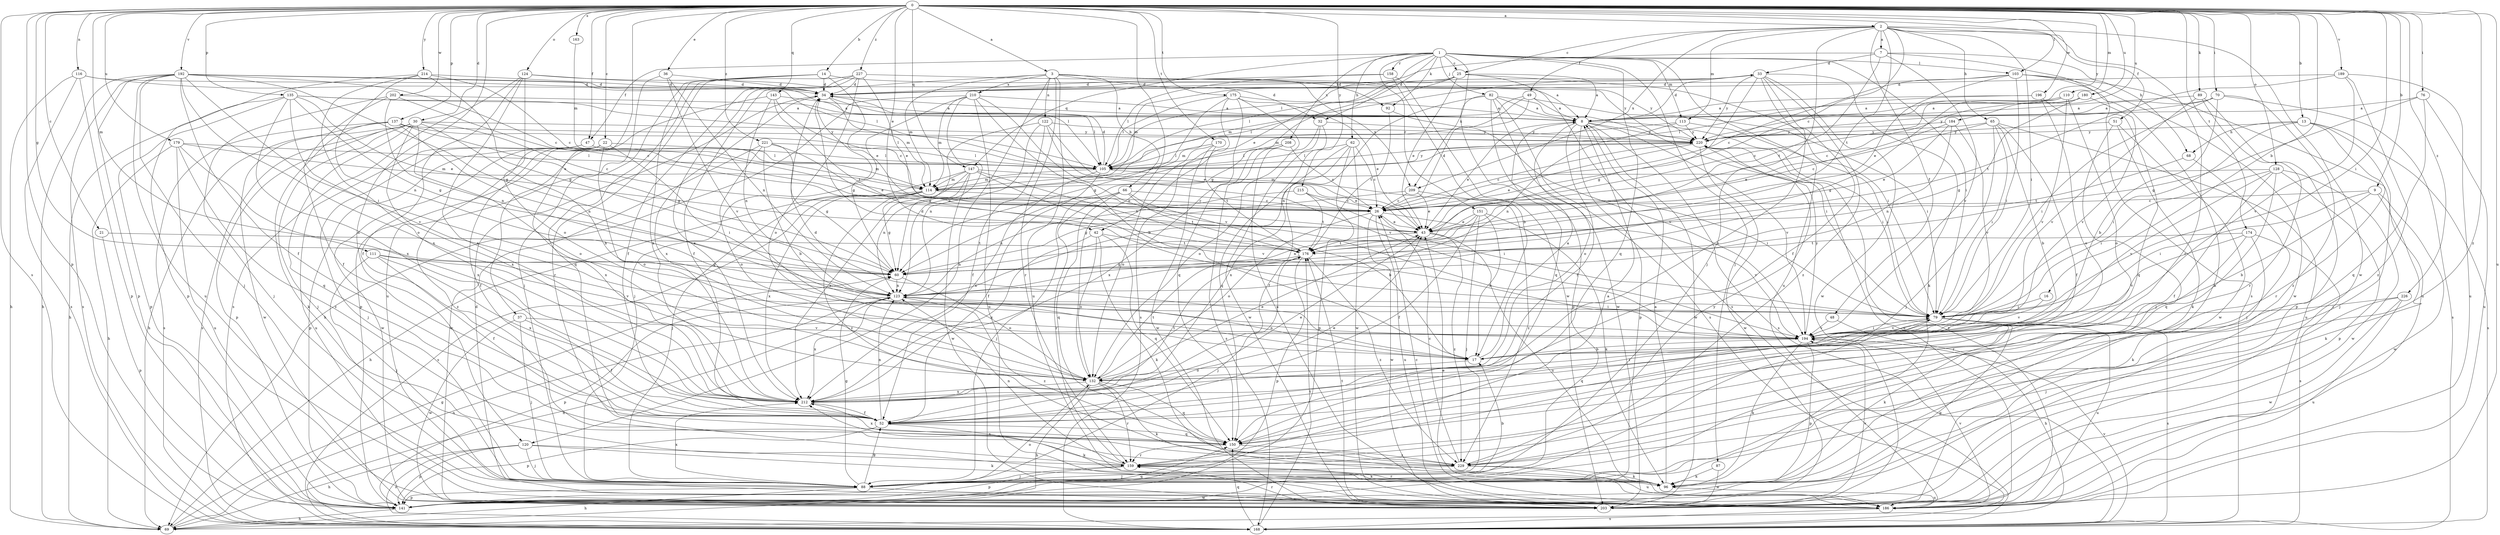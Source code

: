 strict digraph  {
0;
1;
2;
3;
7;
8;
9;
13;
14;
16;
17;
21;
22;
25;
26;
30;
32;
33;
34;
36;
37;
42;
43;
47;
48;
49;
51;
52;
60;
62;
65;
66;
68;
69;
70;
76;
79;
82;
87;
88;
89;
92;
96;
103;
105;
110;
111;
113;
114;
116;
120;
122;
123;
124;
128;
132;
135;
137;
141;
143;
147;
150;
151;
158;
159;
163;
168;
170;
174;
175;
176;
179;
180;
184;
186;
189;
192;
194;
196;
202;
203;
208;
209;
210;
212;
214;
215;
220;
221;
226;
227;
229;
0 -> 2  [label=a];
0 -> 3  [label=a];
0 -> 9  [label=b];
0 -> 13  [label=b];
0 -> 14  [label=b];
0 -> 16  [label=b];
0 -> 21  [label=c];
0 -> 22  [label=c];
0 -> 30  [label=d];
0 -> 36  [label=e];
0 -> 37  [label=e];
0 -> 42  [label=e];
0 -> 47  [label=f];
0 -> 60  [label=g];
0 -> 70  [label=i];
0 -> 76  [label=i];
0 -> 79  [label=i];
0 -> 89  [label=k];
0 -> 103  [label=l];
0 -> 110  [label=m];
0 -> 111  [label=m];
0 -> 116  [label=n];
0 -> 120  [label=n];
0 -> 124  [label=o];
0 -> 128  [label=o];
0 -> 132  [label=o];
0 -> 135  [label=p];
0 -> 137  [label=p];
0 -> 141  [label=p];
0 -> 143  [label=q];
0 -> 147  [label=q];
0 -> 163  [label=s];
0 -> 168  [label=s];
0 -> 170  [label=t];
0 -> 174  [label=t];
0 -> 175  [label=t];
0 -> 179  [label=u];
0 -> 180  [label=u];
0 -> 184  [label=u];
0 -> 186  [label=u];
0 -> 189  [label=v];
0 -> 192  [label=v];
0 -> 196  [label=w];
0 -> 202  [label=w];
0 -> 214  [label=y];
0 -> 215  [label=y];
0 -> 220  [label=y];
0 -> 221  [label=z];
0 -> 226  [label=z];
0 -> 227  [label=z];
0 -> 229  [label=z];
1 -> 25  [label=c];
1 -> 32  [label=d];
1 -> 42  [label=e];
1 -> 47  [label=f];
1 -> 62  [label=h];
1 -> 79  [label=i];
1 -> 82  [label=j];
1 -> 87  [label=j];
1 -> 92  [label=k];
1 -> 103  [label=l];
1 -> 113  [label=m];
1 -> 147  [label=q];
1 -> 150  [label=q];
1 -> 151  [label=r];
1 -> 158  [label=r];
1 -> 186  [label=u];
1 -> 208  [label=x];
1 -> 209  [label=x];
2 -> 7  [label=a];
2 -> 25  [label=c];
2 -> 26  [label=c];
2 -> 48  [label=f];
2 -> 49  [label=f];
2 -> 51  [label=f];
2 -> 65  [label=h];
2 -> 79  [label=i];
2 -> 88  [label=j];
2 -> 113  [label=m];
2 -> 159  [label=r];
2 -> 176  [label=t];
2 -> 203  [label=w];
2 -> 209  [label=x];
3 -> 32  [label=d];
3 -> 52  [label=f];
3 -> 66  [label=h];
3 -> 92  [label=k];
3 -> 114  [label=m];
3 -> 120  [label=n];
3 -> 122  [label=n];
3 -> 159  [label=r];
3 -> 186  [label=u];
3 -> 209  [label=x];
3 -> 210  [label=x];
7 -> 33  [label=d];
7 -> 68  [label=h];
7 -> 105  [label=l];
7 -> 168  [label=s];
7 -> 176  [label=t];
7 -> 194  [label=v];
8 -> 33  [label=d];
8 -> 43  [label=e];
8 -> 52  [label=f];
8 -> 79  [label=i];
8 -> 132  [label=o];
8 -> 141  [label=p];
8 -> 168  [label=s];
8 -> 194  [label=v];
8 -> 203  [label=w];
8 -> 220  [label=y];
9 -> 17  [label=b];
9 -> 26  [label=c];
9 -> 79  [label=i];
9 -> 96  [label=k];
9 -> 203  [label=w];
13 -> 68  [label=h];
13 -> 79  [label=i];
13 -> 88  [label=j];
13 -> 159  [label=r];
13 -> 168  [label=s];
13 -> 220  [label=y];
14 -> 8  [label=a];
14 -> 34  [label=d];
14 -> 43  [label=e];
14 -> 88  [label=j];
14 -> 150  [label=q];
14 -> 212  [label=x];
16 -> 79  [label=i];
16 -> 194  [label=v];
17 -> 8  [label=a];
17 -> 34  [label=d];
17 -> 123  [label=n];
17 -> 132  [label=o];
21 -> 141  [label=p];
21 -> 176  [label=t];
22 -> 52  [label=f];
22 -> 79  [label=i];
22 -> 105  [label=l];
22 -> 132  [label=o];
22 -> 141  [label=p];
22 -> 203  [label=w];
22 -> 212  [label=x];
22 -> 229  [label=z];
25 -> 8  [label=a];
25 -> 34  [label=d];
25 -> 43  [label=e];
25 -> 60  [label=g];
25 -> 79  [label=i];
25 -> 114  [label=m];
25 -> 168  [label=s];
26 -> 43  [label=e];
26 -> 132  [label=o];
26 -> 186  [label=u];
26 -> 194  [label=v];
26 -> 203  [label=w];
30 -> 17  [label=b];
30 -> 26  [label=c];
30 -> 69  [label=h];
30 -> 88  [label=j];
30 -> 132  [label=o];
30 -> 141  [label=p];
30 -> 150  [label=q];
30 -> 168  [label=s];
30 -> 212  [label=x];
30 -> 220  [label=y];
32 -> 132  [label=o];
32 -> 150  [label=q];
32 -> 203  [label=w];
32 -> 220  [label=y];
33 -> 34  [label=d];
33 -> 52  [label=f];
33 -> 60  [label=g];
33 -> 96  [label=k];
33 -> 105  [label=l];
33 -> 114  [label=m];
33 -> 203  [label=w];
33 -> 212  [label=x];
33 -> 220  [label=y];
33 -> 229  [label=z];
34 -> 8  [label=a];
34 -> 60  [label=g];
34 -> 105  [label=l];
34 -> 114  [label=m];
34 -> 212  [label=x];
36 -> 34  [label=d];
36 -> 123  [label=n];
36 -> 186  [label=u];
36 -> 194  [label=v];
37 -> 52  [label=f];
37 -> 88  [label=j];
37 -> 194  [label=v];
37 -> 203  [label=w];
42 -> 96  [label=k];
42 -> 132  [label=o];
42 -> 150  [label=q];
42 -> 176  [label=t];
42 -> 212  [label=x];
43 -> 176  [label=t];
43 -> 186  [label=u];
43 -> 229  [label=z];
47 -> 88  [label=j];
47 -> 105  [label=l];
47 -> 114  [label=m];
47 -> 186  [label=u];
48 -> 69  [label=h];
48 -> 194  [label=v];
49 -> 8  [label=a];
49 -> 26  [label=c];
49 -> 79  [label=i];
49 -> 105  [label=l];
49 -> 114  [label=m];
51 -> 88  [label=j];
51 -> 96  [label=k];
51 -> 203  [label=w];
51 -> 220  [label=y];
52 -> 43  [label=e];
52 -> 96  [label=k];
52 -> 123  [label=n];
52 -> 141  [label=p];
52 -> 150  [label=q];
60 -> 123  [label=n];
60 -> 132  [label=o];
62 -> 26  [label=c];
62 -> 52  [label=f];
62 -> 105  [label=l];
62 -> 141  [label=p];
62 -> 203  [label=w];
62 -> 212  [label=x];
65 -> 17  [label=b];
65 -> 43  [label=e];
65 -> 52  [label=f];
65 -> 79  [label=i];
65 -> 88  [label=j];
65 -> 186  [label=u];
65 -> 220  [label=y];
66 -> 17  [label=b];
66 -> 26  [label=c];
66 -> 88  [label=j];
66 -> 150  [label=q];
66 -> 159  [label=r];
66 -> 176  [label=t];
68 -> 88  [label=j];
68 -> 176  [label=t];
69 -> 60  [label=g];
69 -> 123  [label=n];
70 -> 8  [label=a];
70 -> 17  [label=b];
70 -> 79  [label=i];
70 -> 168  [label=s];
70 -> 220  [label=y];
70 -> 229  [label=z];
76 -> 8  [label=a];
76 -> 60  [label=g];
76 -> 150  [label=q];
76 -> 186  [label=u];
79 -> 34  [label=d];
79 -> 96  [label=k];
79 -> 141  [label=p];
79 -> 150  [label=q];
79 -> 168  [label=s];
79 -> 186  [label=u];
79 -> 194  [label=v];
82 -> 8  [label=a];
82 -> 79  [label=i];
82 -> 123  [label=n];
82 -> 141  [label=p];
82 -> 150  [label=q];
82 -> 168  [label=s];
82 -> 203  [label=w];
87 -> 96  [label=k];
87 -> 203  [label=w];
88 -> 17  [label=b];
88 -> 52  [label=f];
88 -> 60  [label=g];
88 -> 69  [label=h];
88 -> 141  [label=p];
88 -> 203  [label=w];
88 -> 212  [label=x];
89 -> 8  [label=a];
89 -> 141  [label=p];
89 -> 159  [label=r];
89 -> 194  [label=v];
92 -> 176  [label=t];
92 -> 194  [label=v];
96 -> 8  [label=a];
96 -> 159  [label=r];
96 -> 186  [label=u];
103 -> 26  [label=c];
103 -> 34  [label=d];
103 -> 43  [label=e];
103 -> 79  [label=i];
103 -> 96  [label=k];
103 -> 186  [label=u];
103 -> 203  [label=w];
105 -> 34  [label=d];
105 -> 52  [label=f];
105 -> 79  [label=i];
105 -> 114  [label=m];
105 -> 212  [label=x];
105 -> 220  [label=y];
110 -> 8  [label=a];
110 -> 26  [label=c];
110 -> 60  [label=g];
110 -> 132  [label=o];
110 -> 194  [label=v];
111 -> 52  [label=f];
111 -> 60  [label=g];
111 -> 88  [label=j];
111 -> 194  [label=v];
111 -> 212  [label=x];
113 -> 79  [label=i];
113 -> 114  [label=m];
113 -> 123  [label=n];
113 -> 220  [label=y];
114 -> 26  [label=c];
114 -> 60  [label=g];
114 -> 69  [label=h];
114 -> 168  [label=s];
114 -> 212  [label=x];
114 -> 229  [label=z];
116 -> 34  [label=d];
116 -> 69  [label=h];
116 -> 105  [label=l];
116 -> 141  [label=p];
116 -> 168  [label=s];
120 -> 69  [label=h];
120 -> 88  [label=j];
120 -> 96  [label=k];
120 -> 141  [label=p];
120 -> 159  [label=r];
120 -> 168  [label=s];
122 -> 43  [label=e];
122 -> 52  [label=f];
122 -> 60  [label=g];
122 -> 123  [label=n];
122 -> 194  [label=v];
122 -> 220  [label=y];
123 -> 79  [label=i];
123 -> 141  [label=p];
123 -> 212  [label=x];
123 -> 229  [label=z];
124 -> 34  [label=d];
124 -> 52  [label=f];
124 -> 132  [label=o];
124 -> 168  [label=s];
124 -> 212  [label=x];
124 -> 220  [label=y];
128 -> 52  [label=f];
128 -> 79  [label=i];
128 -> 114  [label=m];
128 -> 141  [label=p];
128 -> 150  [label=q];
128 -> 194  [label=v];
128 -> 203  [label=w];
132 -> 43  [label=e];
132 -> 69  [label=h];
132 -> 96  [label=k];
132 -> 150  [label=q];
132 -> 159  [label=r];
132 -> 176  [label=t];
132 -> 212  [label=x];
135 -> 8  [label=a];
135 -> 43  [label=e];
135 -> 60  [label=g];
135 -> 69  [label=h];
135 -> 105  [label=l];
135 -> 141  [label=p];
135 -> 194  [label=v];
135 -> 212  [label=x];
137 -> 60  [label=g];
137 -> 96  [label=k];
137 -> 105  [label=l];
137 -> 123  [label=n];
137 -> 168  [label=s];
137 -> 203  [label=w];
137 -> 220  [label=y];
141 -> 69  [label=h];
141 -> 132  [label=o];
141 -> 150  [label=q];
143 -> 8  [label=a];
143 -> 26  [label=c];
143 -> 123  [label=n];
143 -> 141  [label=p];
143 -> 176  [label=t];
147 -> 43  [label=e];
147 -> 88  [label=j];
147 -> 114  [label=m];
147 -> 123  [label=n];
147 -> 176  [label=t];
147 -> 194  [label=v];
147 -> 203  [label=w];
147 -> 212  [label=x];
150 -> 159  [label=r];
150 -> 212  [label=x];
150 -> 229  [label=z];
151 -> 17  [label=b];
151 -> 43  [label=e];
151 -> 52  [label=f];
151 -> 88  [label=j];
151 -> 96  [label=k];
151 -> 123  [label=n];
158 -> 17  [label=b];
158 -> 34  [label=d];
158 -> 105  [label=l];
158 -> 203  [label=w];
159 -> 8  [label=a];
159 -> 88  [label=j];
159 -> 96  [label=k];
159 -> 123  [label=n];
159 -> 141  [label=p];
159 -> 212  [label=x];
163 -> 114  [label=m];
168 -> 123  [label=n];
168 -> 150  [label=q];
168 -> 176  [label=t];
168 -> 194  [label=v];
170 -> 105  [label=l];
170 -> 132  [label=o];
170 -> 176  [label=t];
170 -> 203  [label=w];
174 -> 96  [label=k];
174 -> 159  [label=r];
174 -> 168  [label=s];
174 -> 176  [label=t];
174 -> 194  [label=v];
175 -> 8  [label=a];
175 -> 43  [label=e];
175 -> 60  [label=g];
175 -> 105  [label=l];
175 -> 150  [label=q];
175 -> 168  [label=s];
175 -> 186  [label=u];
176 -> 60  [label=g];
176 -> 88  [label=j];
176 -> 141  [label=p];
176 -> 229  [label=z];
179 -> 69  [label=h];
179 -> 105  [label=l];
179 -> 114  [label=m];
179 -> 186  [label=u];
179 -> 212  [label=x];
179 -> 229  [label=z];
180 -> 8  [label=a];
180 -> 26  [label=c];
180 -> 60  [label=g];
180 -> 194  [label=v];
184 -> 26  [label=c];
184 -> 43  [label=e];
184 -> 123  [label=n];
184 -> 194  [label=v];
184 -> 220  [label=y];
186 -> 26  [label=c];
186 -> 34  [label=d];
186 -> 43  [label=e];
186 -> 168  [label=s];
186 -> 194  [label=v];
186 -> 220  [label=y];
189 -> 34  [label=d];
189 -> 176  [label=t];
189 -> 186  [label=u];
189 -> 194  [label=v];
189 -> 229  [label=z];
192 -> 26  [label=c];
192 -> 34  [label=d];
192 -> 52  [label=f];
192 -> 60  [label=g];
192 -> 69  [label=h];
192 -> 79  [label=i];
192 -> 88  [label=j];
192 -> 105  [label=l];
192 -> 132  [label=o];
192 -> 141  [label=p];
192 -> 168  [label=s];
192 -> 186  [label=u];
194 -> 17  [label=b];
194 -> 79  [label=i];
194 -> 96  [label=k];
194 -> 141  [label=p];
194 -> 220  [label=y];
196 -> 8  [label=a];
196 -> 105  [label=l];
196 -> 132  [label=o];
196 -> 150  [label=q];
202 -> 8  [label=a];
202 -> 26  [label=c];
202 -> 52  [label=f];
202 -> 88  [label=j];
202 -> 123  [label=n];
203 -> 159  [label=r];
203 -> 176  [label=t];
203 -> 194  [label=v];
208 -> 26  [label=c];
208 -> 105  [label=l];
208 -> 168  [label=s];
208 -> 212  [label=x];
209 -> 26  [label=c];
209 -> 43  [label=e];
209 -> 60  [label=g];
209 -> 229  [label=z];
210 -> 8  [label=a];
210 -> 17  [label=b];
210 -> 69  [label=h];
210 -> 88  [label=j];
210 -> 114  [label=m];
210 -> 123  [label=n];
210 -> 186  [label=u];
210 -> 194  [label=v];
212 -> 43  [label=e];
212 -> 52  [label=f];
212 -> 79  [label=i];
212 -> 176  [label=t];
214 -> 26  [label=c];
214 -> 34  [label=d];
214 -> 60  [label=g];
214 -> 123  [label=n];
214 -> 141  [label=p];
214 -> 212  [label=x];
215 -> 26  [label=c];
215 -> 79  [label=i];
215 -> 123  [label=n];
215 -> 176  [label=t];
220 -> 26  [label=c];
220 -> 43  [label=e];
220 -> 105  [label=l];
220 -> 186  [label=u];
220 -> 203  [label=w];
221 -> 17  [label=b];
221 -> 43  [label=e];
221 -> 60  [label=g];
221 -> 105  [label=l];
221 -> 132  [label=o];
221 -> 203  [label=w];
226 -> 79  [label=i];
226 -> 88  [label=j];
226 -> 186  [label=u];
226 -> 203  [label=w];
227 -> 34  [label=d];
227 -> 43  [label=e];
227 -> 52  [label=f];
227 -> 132  [label=o];
227 -> 159  [label=r];
227 -> 212  [label=x];
227 -> 220  [label=y];
229 -> 26  [label=c];
229 -> 88  [label=j];
229 -> 96  [label=k];
229 -> 186  [label=u];
229 -> 220  [label=y];
}
